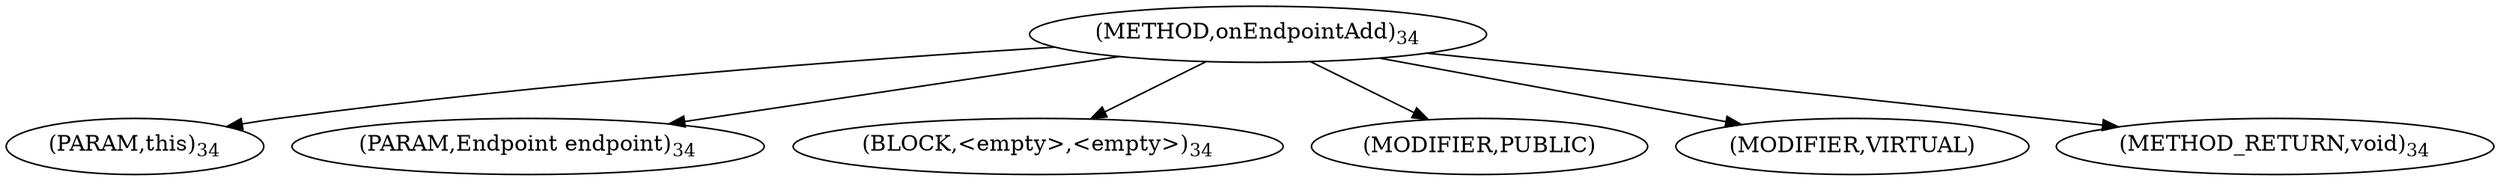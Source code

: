 digraph "onEndpointAdd" {  
"29" [label = <(METHOD,onEndpointAdd)<SUB>34</SUB>> ]
"30" [label = <(PARAM,this)<SUB>34</SUB>> ]
"31" [label = <(PARAM,Endpoint endpoint)<SUB>34</SUB>> ]
"32" [label = <(BLOCK,&lt;empty&gt;,&lt;empty&gt;)<SUB>34</SUB>> ]
"33" [label = <(MODIFIER,PUBLIC)> ]
"34" [label = <(MODIFIER,VIRTUAL)> ]
"35" [label = <(METHOD_RETURN,void)<SUB>34</SUB>> ]
  "29" -> "30" 
  "29" -> "31" 
  "29" -> "32" 
  "29" -> "33" 
  "29" -> "34" 
  "29" -> "35" 
}
